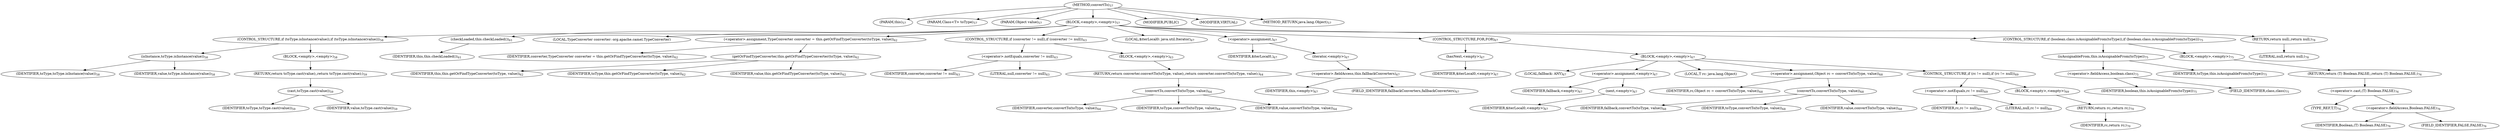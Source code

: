 digraph "convertTo" {  
"171" [label = <(METHOD,convertTo)<SUB>57</SUB>> ]
"7" [label = <(PARAM,this)<SUB>57</SUB>> ]
"172" [label = <(PARAM,Class&lt;T&gt; toType)<SUB>57</SUB>> ]
"173" [label = <(PARAM,Object value)<SUB>57</SUB>> ]
"174" [label = <(BLOCK,&lt;empty&gt;,&lt;empty&gt;)<SUB>57</SUB>> ]
"175" [label = <(CONTROL_STRUCTURE,if (toType.isInstance(value)),if (toType.isInstance(value)))<SUB>58</SUB>> ]
"176" [label = <(isInstance,toType.isInstance(value))<SUB>58</SUB>> ]
"177" [label = <(IDENTIFIER,toType,toType.isInstance(value))<SUB>58</SUB>> ]
"178" [label = <(IDENTIFIER,value,toType.isInstance(value))<SUB>58</SUB>> ]
"179" [label = <(BLOCK,&lt;empty&gt;,&lt;empty&gt;)<SUB>58</SUB>> ]
"180" [label = <(RETURN,return toType.cast(value);,return toType.cast(value);)<SUB>59</SUB>> ]
"181" [label = <(cast,toType.cast(value))<SUB>59</SUB>> ]
"182" [label = <(IDENTIFIER,toType,toType.cast(value))<SUB>59</SUB>> ]
"183" [label = <(IDENTIFIER,value,toType.cast(value))<SUB>59</SUB>> ]
"184" [label = <(checkLoaded,this.checkLoaded())<SUB>61</SUB>> ]
"6" [label = <(IDENTIFIER,this,this.checkLoaded())<SUB>61</SUB>> ]
"185" [label = <(LOCAL,TypeConverter converter: org.apache.camel.TypeConverter)> ]
"186" [label = <(&lt;operator&gt;.assignment,TypeConverter converter = this.getOrFindTypeConverter(toType, value))<SUB>62</SUB>> ]
"187" [label = <(IDENTIFIER,converter,TypeConverter converter = this.getOrFindTypeConverter(toType, value))<SUB>62</SUB>> ]
"188" [label = <(getOrFindTypeConverter,this.getOrFindTypeConverter(toType, value))<SUB>62</SUB>> ]
"8" [label = <(IDENTIFIER,this,this.getOrFindTypeConverter(toType, value))<SUB>62</SUB>> ]
"189" [label = <(IDENTIFIER,toType,this.getOrFindTypeConverter(toType, value))<SUB>62</SUB>> ]
"190" [label = <(IDENTIFIER,value,this.getOrFindTypeConverter(toType, value))<SUB>62</SUB>> ]
"191" [label = <(CONTROL_STRUCTURE,if (converter != null),if (converter != null))<SUB>63</SUB>> ]
"192" [label = <(&lt;operator&gt;.notEquals,converter != null)<SUB>63</SUB>> ]
"193" [label = <(IDENTIFIER,converter,converter != null)<SUB>63</SUB>> ]
"194" [label = <(LITERAL,null,converter != null)<SUB>63</SUB>> ]
"195" [label = <(BLOCK,&lt;empty&gt;,&lt;empty&gt;)<SUB>63</SUB>> ]
"196" [label = <(RETURN,return converter.convertTo(toType, value);,return converter.convertTo(toType, value);)<SUB>64</SUB>> ]
"197" [label = <(convertTo,convertTo(toType, value))<SUB>64</SUB>> ]
"198" [label = <(IDENTIFIER,converter,convertTo(toType, value))<SUB>64</SUB>> ]
"199" [label = <(IDENTIFIER,toType,convertTo(toType, value))<SUB>64</SUB>> ]
"200" [label = <(IDENTIFIER,value,convertTo(toType, value))<SUB>64</SUB>> ]
"201" [label = <(LOCAL,$iterLocal0: java.util.Iterator)<SUB>67</SUB>> ]
"202" [label = <(&lt;operator&gt;.assignment,)<SUB>67</SUB>> ]
"203" [label = <(IDENTIFIER,$iterLocal0,)<SUB>67</SUB>> ]
"204" [label = <(iterator,&lt;empty&gt;)<SUB>67</SUB>> ]
"205" [label = <(&lt;operator&gt;.fieldAccess,this.fallbackConverters)<SUB>67</SUB>> ]
"206" [label = <(IDENTIFIER,this,&lt;empty&gt;)<SUB>67</SUB>> ]
"207" [label = <(FIELD_IDENTIFIER,fallbackConverters,fallbackConverters)<SUB>67</SUB>> ]
"208" [label = <(CONTROL_STRUCTURE,FOR,FOR)<SUB>67</SUB>> ]
"209" [label = <(hasNext,&lt;empty&gt;)<SUB>67</SUB>> ]
"210" [label = <(IDENTIFIER,$iterLocal0,&lt;empty&gt;)<SUB>67</SUB>> ]
"211" [label = <(BLOCK,&lt;empty&gt;,&lt;empty&gt;)<SUB>67</SUB>> ]
"212" [label = <(LOCAL,fallback: ANY)<SUB>67</SUB>> ]
"213" [label = <(&lt;operator&gt;.assignment,&lt;empty&gt;)<SUB>67</SUB>> ]
"214" [label = <(IDENTIFIER,fallback,&lt;empty&gt;)<SUB>67</SUB>> ]
"215" [label = <(next,&lt;empty&gt;)<SUB>67</SUB>> ]
"216" [label = <(IDENTIFIER,$iterLocal0,&lt;empty&gt;)<SUB>67</SUB>> ]
"217" [label = <(LOCAL,T rc: java.lang.Object)> ]
"218" [label = <(&lt;operator&gt;.assignment,Object rc = convertTo(toType, value))<SUB>68</SUB>> ]
"219" [label = <(IDENTIFIER,rc,Object rc = convertTo(toType, value))<SUB>68</SUB>> ]
"220" [label = <(convertTo,convertTo(toType, value))<SUB>68</SUB>> ]
"221" [label = <(IDENTIFIER,fallback,convertTo(toType, value))<SUB>68</SUB>> ]
"222" [label = <(IDENTIFIER,toType,convertTo(toType, value))<SUB>68</SUB>> ]
"223" [label = <(IDENTIFIER,value,convertTo(toType, value))<SUB>68</SUB>> ]
"224" [label = <(CONTROL_STRUCTURE,if (rc != null),if (rc != null))<SUB>69</SUB>> ]
"225" [label = <(&lt;operator&gt;.notEquals,rc != null)<SUB>69</SUB>> ]
"226" [label = <(IDENTIFIER,rc,rc != null)<SUB>69</SUB>> ]
"227" [label = <(LITERAL,null,rc != null)<SUB>69</SUB>> ]
"228" [label = <(BLOCK,&lt;empty&gt;,&lt;empty&gt;)<SUB>69</SUB>> ]
"229" [label = <(RETURN,return rc;,return rc;)<SUB>70</SUB>> ]
"230" [label = <(IDENTIFIER,rc,return rc;)<SUB>70</SUB>> ]
"231" [label = <(CONTROL_STRUCTURE,if (boolean.class.isAssignableFrom(toType)),if (boolean.class.isAssignableFrom(toType)))<SUB>75</SUB>> ]
"232" [label = <(isAssignableFrom,this.isAssignableFrom(toType))<SUB>75</SUB>> ]
"233" [label = <(&lt;operator&gt;.fieldAccess,boolean.class)<SUB>75</SUB>> ]
"234" [label = <(IDENTIFIER,boolean,this.isAssignableFrom(toType))<SUB>75</SUB>> ]
"235" [label = <(FIELD_IDENTIFIER,class,class)<SUB>75</SUB>> ]
"236" [label = <(IDENTIFIER,toType,this.isAssignableFrom(toType))<SUB>75</SUB>> ]
"237" [label = <(BLOCK,&lt;empty&gt;,&lt;empty&gt;)<SUB>75</SUB>> ]
"238" [label = <(RETURN,return (T) Boolean.FALSE;,return (T) Boolean.FALSE;)<SUB>76</SUB>> ]
"239" [label = <(&lt;operator&gt;.cast,(T) Boolean.FALSE)<SUB>76</SUB>> ]
"240" [label = <(TYPE_REF,T,T)<SUB>76</SUB>> ]
"241" [label = <(&lt;operator&gt;.fieldAccess,Boolean.FALSE)<SUB>76</SUB>> ]
"242" [label = <(IDENTIFIER,Boolean,(T) Boolean.FALSE)<SUB>76</SUB>> ]
"243" [label = <(FIELD_IDENTIFIER,FALSE,FALSE)<SUB>76</SUB>> ]
"244" [label = <(RETURN,return null;,return null;)<SUB>78</SUB>> ]
"245" [label = <(LITERAL,null,return null;)<SUB>78</SUB>> ]
"246" [label = <(MODIFIER,PUBLIC)> ]
"247" [label = <(MODIFIER,VIRTUAL)> ]
"248" [label = <(METHOD_RETURN,java.lang.Object)<SUB>57</SUB>> ]
  "171" -> "7" 
  "171" -> "172" 
  "171" -> "173" 
  "171" -> "174" 
  "171" -> "246" 
  "171" -> "247" 
  "171" -> "248" 
  "174" -> "175" 
  "174" -> "184" 
  "174" -> "185" 
  "174" -> "186" 
  "174" -> "191" 
  "174" -> "201" 
  "174" -> "202" 
  "174" -> "208" 
  "174" -> "231" 
  "174" -> "244" 
  "175" -> "176" 
  "175" -> "179" 
  "176" -> "177" 
  "176" -> "178" 
  "179" -> "180" 
  "180" -> "181" 
  "181" -> "182" 
  "181" -> "183" 
  "184" -> "6" 
  "186" -> "187" 
  "186" -> "188" 
  "188" -> "8" 
  "188" -> "189" 
  "188" -> "190" 
  "191" -> "192" 
  "191" -> "195" 
  "192" -> "193" 
  "192" -> "194" 
  "195" -> "196" 
  "196" -> "197" 
  "197" -> "198" 
  "197" -> "199" 
  "197" -> "200" 
  "202" -> "203" 
  "202" -> "204" 
  "204" -> "205" 
  "205" -> "206" 
  "205" -> "207" 
  "208" -> "209" 
  "208" -> "211" 
  "209" -> "210" 
  "211" -> "212" 
  "211" -> "213" 
  "211" -> "217" 
  "211" -> "218" 
  "211" -> "224" 
  "213" -> "214" 
  "213" -> "215" 
  "215" -> "216" 
  "218" -> "219" 
  "218" -> "220" 
  "220" -> "221" 
  "220" -> "222" 
  "220" -> "223" 
  "224" -> "225" 
  "224" -> "228" 
  "225" -> "226" 
  "225" -> "227" 
  "228" -> "229" 
  "229" -> "230" 
  "231" -> "232" 
  "231" -> "237" 
  "232" -> "233" 
  "232" -> "236" 
  "233" -> "234" 
  "233" -> "235" 
  "237" -> "238" 
  "238" -> "239" 
  "239" -> "240" 
  "239" -> "241" 
  "241" -> "242" 
  "241" -> "243" 
  "244" -> "245" 
}
